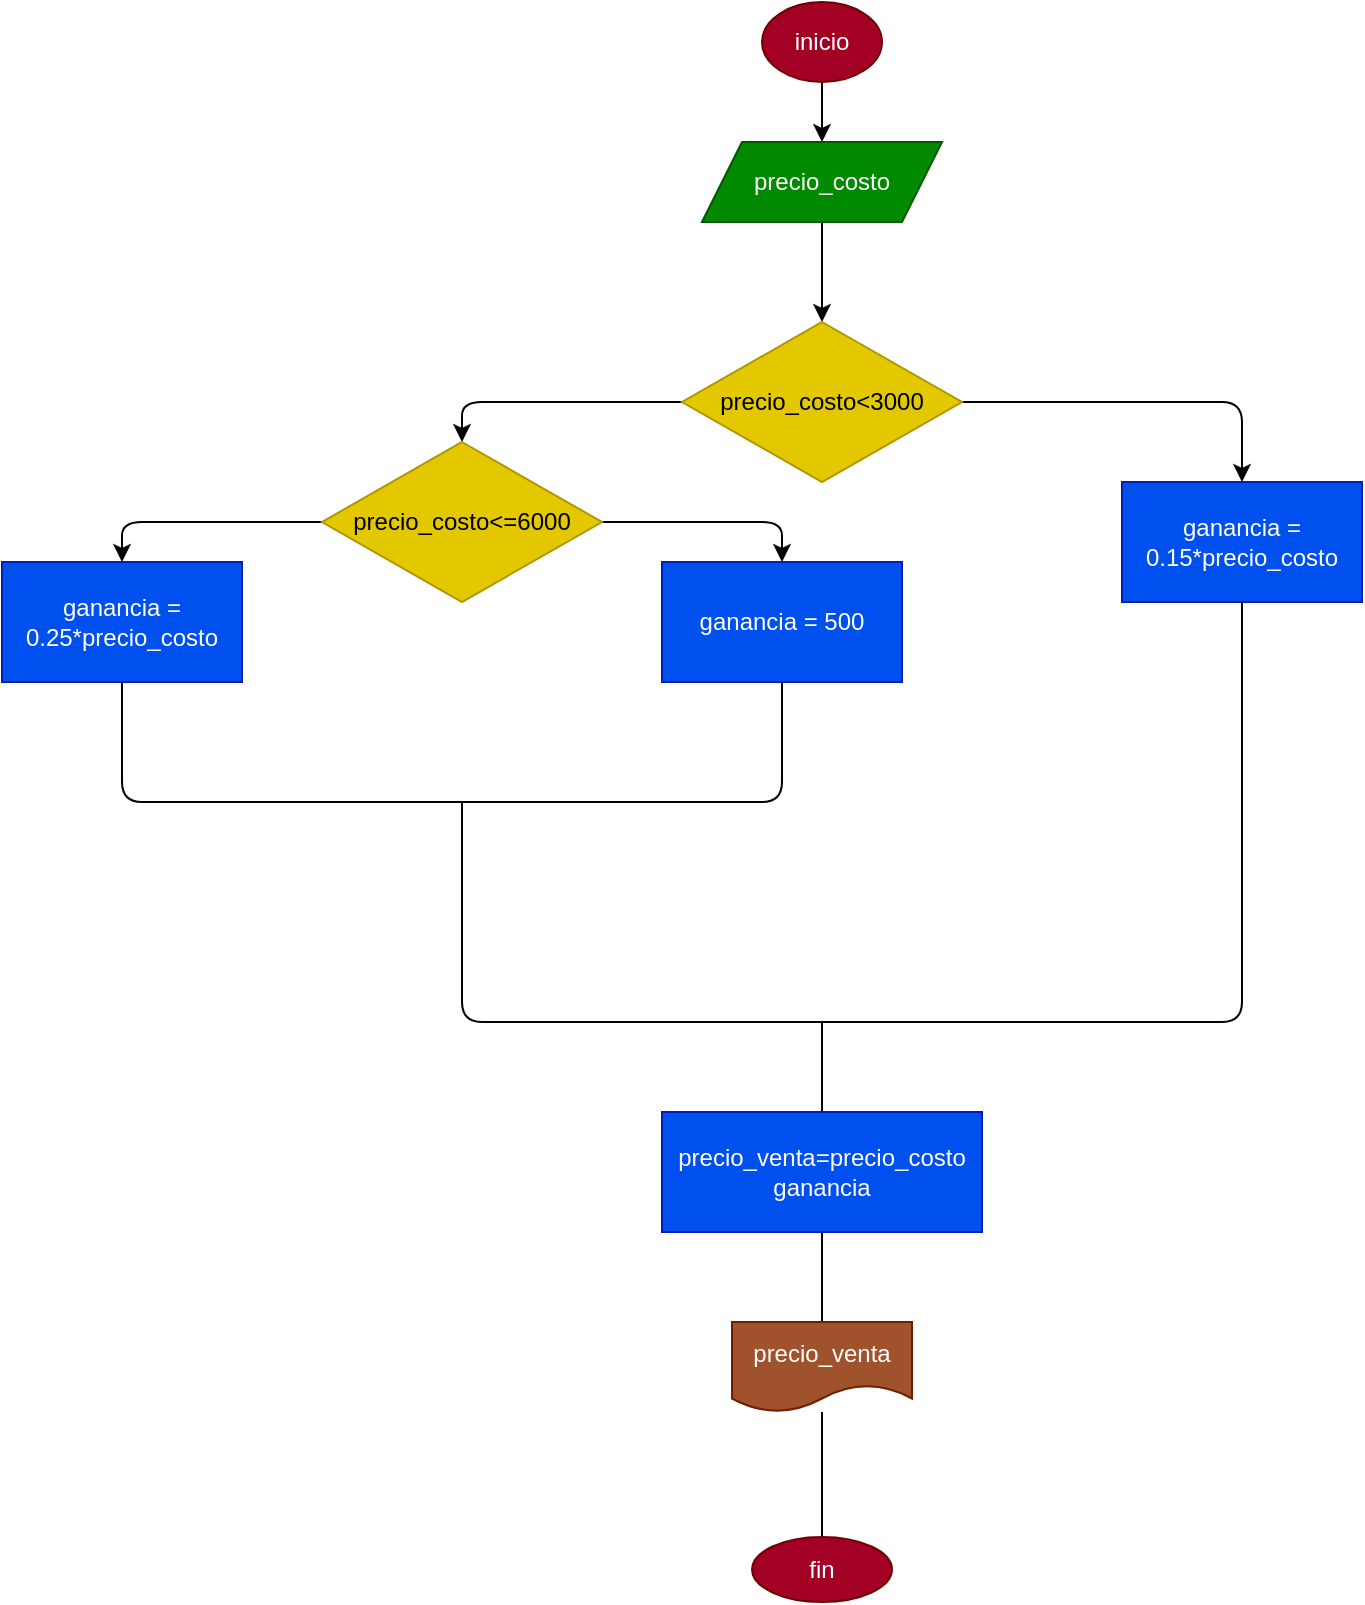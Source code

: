 <mxfile>
    <diagram id="HJCaiQIiYHHuHRNhEwtn" name="Página-1">
        <mxGraphModel dx="1489" dy="407" grid="1" gridSize="10" guides="1" tooltips="1" connect="1" arrows="1" fold="1" page="1" pageScale="1" pageWidth="827" pageHeight="1169" math="0" shadow="0">
            <root>
                <mxCell id="0"/>
                <mxCell id="1" parent="0"/>
                <mxCell id="4" value="" style="edgeStyle=none;html=1;" edge="1" parent="1" source="2" target="3">
                    <mxGeometry relative="1" as="geometry"/>
                </mxCell>
                <mxCell id="2" value="inicio" style="ellipse;whiteSpace=wrap;html=1;fillColor=#a20025;fontColor=#ffffff;strokeColor=#6F0000;" vertex="1" parent="1">
                    <mxGeometry x="310" y="30" width="60" height="40" as="geometry"/>
                </mxCell>
                <mxCell id="6" value="" style="edgeStyle=none;html=1;" edge="1" parent="1" source="3" target="5">
                    <mxGeometry relative="1" as="geometry"/>
                </mxCell>
                <mxCell id="3" value="precio_costo" style="shape=parallelogram;perimeter=parallelogramPerimeter;whiteSpace=wrap;html=1;fixedSize=1;fillColor=#008a00;fontColor=#ffffff;strokeColor=#005700;" vertex="1" parent="1">
                    <mxGeometry x="280" y="100" width="120" height="40" as="geometry"/>
                </mxCell>
                <mxCell id="8" value="" style="edgeStyle=none;html=1;" edge="1" parent="1" source="5" target="7">
                    <mxGeometry relative="1" as="geometry">
                        <Array as="points">
                            <mxPoint x="550" y="230"/>
                        </Array>
                    </mxGeometry>
                </mxCell>
                <mxCell id="10" value="" style="edgeStyle=none;html=1;" edge="1" parent="1" source="5" target="9">
                    <mxGeometry relative="1" as="geometry">
                        <Array as="points">
                            <mxPoint x="160" y="230"/>
                        </Array>
                    </mxGeometry>
                </mxCell>
                <mxCell id="5" value="precio_costo&amp;lt;3000" style="rhombus;whiteSpace=wrap;html=1;fillColor=#e3c800;fontColor=#000000;strokeColor=#B09500;" vertex="1" parent="1">
                    <mxGeometry x="270" y="190" width="140" height="80" as="geometry"/>
                </mxCell>
                <mxCell id="7" value="ganancia = 0.15*precio_costo" style="whiteSpace=wrap;html=1;fillColor=#0050ef;fontColor=#ffffff;strokeColor=#001DBC;" vertex="1" parent="1">
                    <mxGeometry x="490" y="270" width="120" height="60" as="geometry"/>
                </mxCell>
                <mxCell id="14" value="" style="edgeStyle=none;html=1;" edge="1" parent="1" source="9" target="12">
                    <mxGeometry relative="1" as="geometry">
                        <Array as="points">
                            <mxPoint x="320" y="290"/>
                        </Array>
                    </mxGeometry>
                </mxCell>
                <mxCell id="16" value="" style="edgeStyle=none;html=1;" edge="1" parent="1" source="9" target="15">
                    <mxGeometry relative="1" as="geometry">
                        <Array as="points">
                            <mxPoint x="-10" y="290"/>
                        </Array>
                    </mxGeometry>
                </mxCell>
                <mxCell id="9" value="precio_costo&amp;lt;=6000" style="rhombus;whiteSpace=wrap;html=1;fillColor=#e3c800;fontColor=#000000;strokeColor=#B09500;" vertex="1" parent="1">
                    <mxGeometry x="90" y="250" width="140" height="80" as="geometry"/>
                </mxCell>
                <mxCell id="17" style="edgeStyle=none;html=1;entryX=0.5;entryY=1;entryDx=0;entryDy=0;endArrow=none;endFill=0;" edge="1" parent="1" source="12" target="15">
                    <mxGeometry relative="1" as="geometry">
                        <Array as="points">
                            <mxPoint x="320" y="430"/>
                            <mxPoint x="160" y="430"/>
                            <mxPoint x="-10" y="430"/>
                        </Array>
                    </mxGeometry>
                </mxCell>
                <mxCell id="12" value="ganancia = 500" style="rounded=0;whiteSpace=wrap;html=1;fillColor=#0050ef;fontColor=#ffffff;strokeColor=#001DBC;" vertex="1" parent="1">
                    <mxGeometry x="260" y="310" width="120" height="60" as="geometry"/>
                </mxCell>
                <mxCell id="15" value="ganancia = 0.25*precio_costo" style="whiteSpace=wrap;html=1;fillColor=#0050ef;fontColor=#ffffff;strokeColor=#001DBC;" vertex="1" parent="1">
                    <mxGeometry x="-70" y="310" width="120" height="60" as="geometry"/>
                </mxCell>
                <mxCell id="18" value="" style="endArrow=none;html=1;entryX=0.5;entryY=1;entryDx=0;entryDy=0;" edge="1" parent="1" target="7">
                    <mxGeometry width="50" height="50" relative="1" as="geometry">
                        <mxPoint x="160" y="430" as="sourcePoint"/>
                        <mxPoint x="590" y="540" as="targetPoint"/>
                        <Array as="points">
                            <mxPoint x="160" y="540"/>
                            <mxPoint x="320" y="540"/>
                            <mxPoint x="550" y="540"/>
                        </Array>
                    </mxGeometry>
                </mxCell>
                <mxCell id="20" style="edgeStyle=none;html=1;endArrow=none;endFill=0;" edge="1" parent="1" source="19">
                    <mxGeometry relative="1" as="geometry">
                        <mxPoint x="340" y="540" as="targetPoint"/>
                    </mxGeometry>
                </mxCell>
                <mxCell id="22" value="" style="edgeStyle=none;html=1;endArrow=none;endFill=0;" edge="1" parent="1" source="19" target="21">
                    <mxGeometry relative="1" as="geometry"/>
                </mxCell>
                <mxCell id="19" value="precio_venta=precio_costo ganancia" style="rounded=0;whiteSpace=wrap;html=1;fillColor=#0050ef;fontColor=#ffffff;strokeColor=#001DBC;" vertex="1" parent="1">
                    <mxGeometry x="260" y="585" width="160" height="60" as="geometry"/>
                </mxCell>
                <mxCell id="24" value="" style="edgeStyle=none;html=1;endArrow=none;endFill=0;" edge="1" parent="1" source="21" target="23">
                    <mxGeometry relative="1" as="geometry"/>
                </mxCell>
                <mxCell id="21" value="precio_venta" style="shape=document;whiteSpace=wrap;html=1;boundedLbl=1;rounded=0;fillColor=#a0522d;fontColor=#ffffff;strokeColor=#6D1F00;" vertex="1" parent="1">
                    <mxGeometry x="295" y="690" width="90" height="45" as="geometry"/>
                </mxCell>
                <mxCell id="23" value="fin" style="ellipse;whiteSpace=wrap;html=1;rounded=0;fillColor=#a20025;fontColor=#ffffff;strokeColor=#6F0000;" vertex="1" parent="1">
                    <mxGeometry x="305" y="797.5" width="70" height="32.5" as="geometry"/>
                </mxCell>
            </root>
        </mxGraphModel>
    </diagram>
</mxfile>